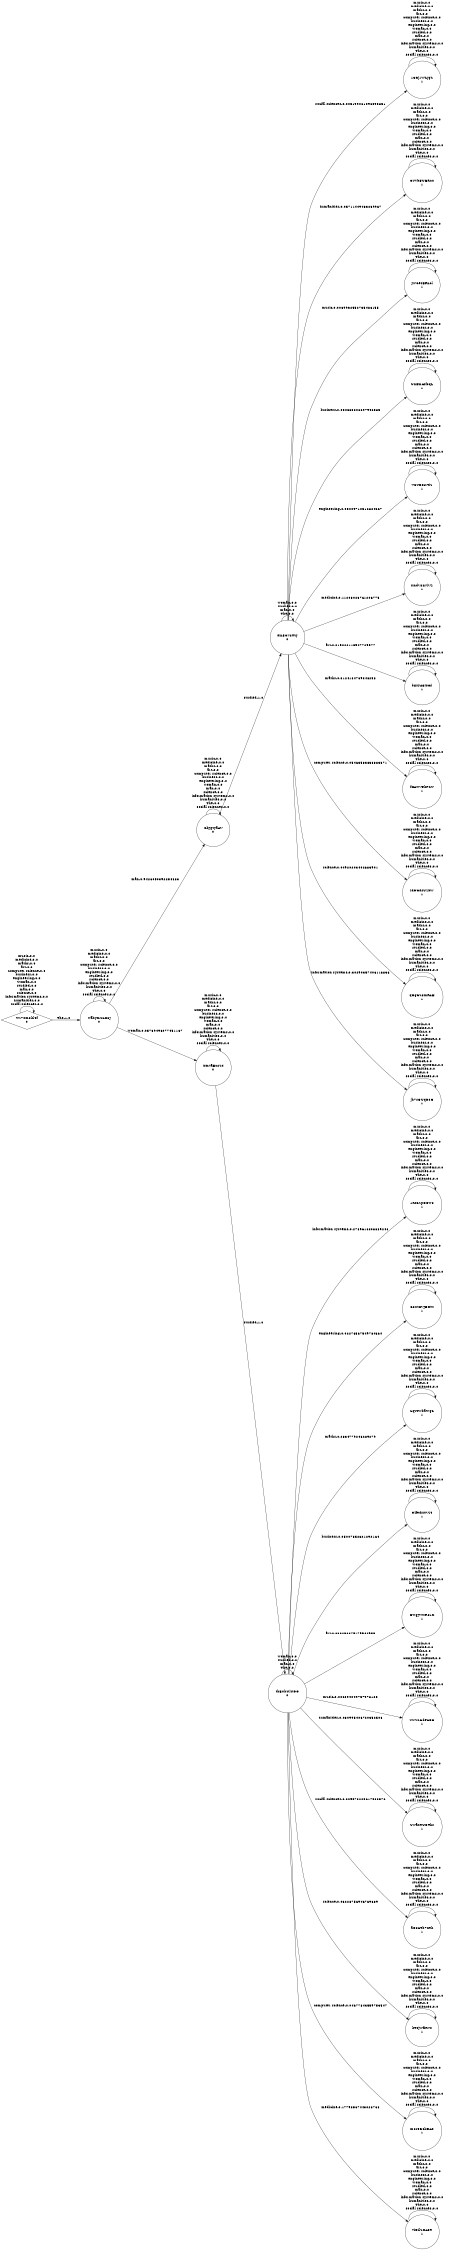 digraph weighted_automaton {
	margin=0 rankdir=LR size=15
	node [shape=circle]
	"13Qj1WLJgS" [label="13Qj1WLJgS
1"]
	"13Qj1WLJgS" -> "13Qj1WLJgS" [label="music-0.0
medicine-0.0
maths-0.0
art-0.0
computer science-0.0
business-0.0
engineering-0.0
woman-0.0
studied-0.0
man-0.0
science-0.0
information systems-0.0
humanities-0.0
The-0.0
social sciences-0.0"]
	"1RIGzpOQw8" [label="1RIGzpOQw8
1"]
	"1RIGzpOQw8" -> "1RIGzpOQw8" [label="music-0.0
medicine-0.0
maths-0.0
art-0.0
computer science-0.0
business-0.0
engineering-0.0
woman-0.0
studied-0.0
man-0.0
science-0.0
information systems-0.0
humanities-0.0
The-0.0
social sciences-0.0"]
	C80tKVJENM [label="C80tKVJENM
1"]
	C80tKVJENM -> C80tKVJENM [label="music-0.0
medicine-0.0
maths-0.0
art-0.0
computer science-0.0
business-0.0
engineering-0.0
woman-0.0
studied-0.0
man-0.0
science-0.0
information systems-0.0
humanities-0.0
The-0.0
social sciences-0.0"]
	CYVbFUBRc0 [label="CYVbFUBRc0
1"]
	CYVbFUBRc0 -> CYVbFUBRc0 [label="music-0.0
medicine-0.0
maths-0.0
art-0.0
computer science-0.0
business-0.0
engineering-0.0
woman-0.0
studied-0.0
man-0.0
science-0.0
information systems-0.0
humanities-0.0
The-0.0
social sciences-0.0"]
	IcbJgtyaAV [label="IcbJgtyaAV
0"]
	IcbJgtyaAV -> IcbJgtyaAV [label="music-0.0
medicine-0.0
maths-0.0
art-0.0
computer science-0.0
business-0.0
engineering-0.0
woman-0.0
man-0.0
science-0.0
information systems-0.0
humanities-0.0
The-0.0
social sciences-0.0"]
	IcbJgtyaAV -> diL5Cv2TYJ [label="studied-1.0"]
	JWC9IERLcl [label="JWC9IERLcl
1"]
	JWC9IERLcl -> JWC9IERLcl [label="music-0.0
medicine-0.0
maths-0.0
art-0.0
computer science-0.0
business-0.0
engineering-0.0
woman-0.0
studied-0.0
man-0.0
science-0.0
information systems-0.0
humanities-0.0
The-0.0
social sciences-0.0"]
	LqYIWbaWg6 [label="LqYIWbaWg6
1"]
	LqYIWbaWg6 -> LqYIWbaWg6 [label="music-0.0
medicine-0.0
maths-0.0
art-0.0
computer science-0.0
business-0.0
engineering-0.0
woman-0.0
studied-0.0
man-0.0
science-0.0
information systems-0.0
humanities-0.0
The-0.0
social sciences-0.0"]
	Nlf9dXYVzT [label="Nlf9dXYVzT
1"]
	Nlf9dXYVzT -> Nlf9dXYVzT [label="music-0.0
medicine-0.0
maths-0.0
art-0.0
computer science-0.0
business-0.0
engineering-0.0
woman-0.0
studied-0.0
man-0.0
science-0.0
information systems-0.0
humanities-0.0
The-0.0
social sciences-0.0"]
	QwgJVMR81X [label="QwgJVMR81X
1"]
	QwgJVMR81X -> QwgJVMR81X [label="music-0.0
medicine-0.0
maths-0.0
art-0.0
computer science-0.0
business-0.0
engineering-0.0
woman-0.0
studied-0.0
man-0.0
science-0.0
information systems-0.0
humanities-0.0
The-0.0
social sciences-0.0"]
	UnFm6IfoqL [label="UnFm6IfoqL
1"]
	UnFm6IfoqL -> UnFm6IfoqL [label="music-0.0
medicine-0.0
maths-0.0
art-0.0
computer science-0.0
business-0.0
engineering-0.0
woman-0.0
studied-0.0
man-0.0
science-0.0
information systems-0.0
humanities-0.0
The-0.0
social sciences-0.0"]
	VCYDsLVtiY [label="VCYDsLVtiY
1"]
	VCYDsLVtiY -> VCYDsLVtiY [label="music-0.0
medicine-0.0
maths-0.0
art-0.0
computer science-0.0
business-0.0
engineering-0.0
woman-0.0
studied-0.0
man-0.0
science-0.0
information systems-0.0
humanities-0.0
The-0.0
social sciences-0.0"]
	Wr70m8kl4f [label="Wr70m8kl4f
0" shape=diamond]
	Wr70m8kl4f -> Wr70m8kl4f [label="music-0.0
medicine-0.0
maths-0.0
art-0.0
computer science-0.0
business-0.0
engineering-0.0
woman-0.0
studied-0.0
man-0.0
science-0.0
information systems-0.0
humanities-0.0
social sciences-0.0"]
	Wr70m8kl4f -> wahymuLK6J [label="The-1.0"]
	XndV2LVjVZ [label="XndV2LVjVZ
1"]
	XndV2LVjVZ -> XndV2LVjVZ [label="music-0.0
medicine-0.0
maths-0.0
art-0.0
computer science-0.0
business-0.0
engineering-0.0
woman-0.0
studied-0.0
man-0.0
science-0.0
information systems-0.0
humanities-0.0
The-0.0
social sciences-0.0"]
	YwZnGdP6EB [label="YwZnGdP6EB
1"]
	YwZnGdP6EB -> YwZnGdP6EB [label="music-0.0
medicine-0.0
maths-0.0
art-0.0
computer science-0.0
business-0.0
engineering-0.0
woman-0.0
studied-0.0
man-0.0
science-0.0
information systems-0.0
humanities-0.0
The-0.0
social sciences-0.0"]
	ZWax9UOThs [label="ZWax9UOThs
1"]
	ZWax9UOThs -> ZWax9UOThs [label="music-0.0
medicine-0.0
maths-0.0
art-0.0
computer science-0.0
business-0.0
engineering-0.0
woman-0.0
studied-0.0
man-0.0
science-0.0
information systems-0.0
humanities-0.0
The-0.0
social sciences-0.0"]
	aO86Tb7n9k [label="aO86Tb7n9k
1"]
	aO86Tb7n9k -> aO86Tb7n9k [label="music-0.0
medicine-0.0
maths-0.0
art-0.0
computer science-0.0
business-0.0
engineering-0.0
woman-0.0
studied-0.0
man-0.0
science-0.0
information systems-0.0
humanities-0.0
The-0.0
social sciences-0.0"]
	bgsyA3Xc3i [label="bgsyA3Xc3i
1"]
	bgsyA3Xc3i -> bgsyA3Xc3i [label="music-0.0
medicine-0.0
maths-0.0
art-0.0
computer science-0.0
business-0.0
engineering-0.0
woman-0.0
studied-0.0
man-0.0
science-0.0
information systems-0.0
humanities-0.0
The-0.0
social sciences-0.0"]
	diL5Cv2TYJ [label="diL5Cv2TYJ
0"]
	diL5Cv2TYJ -> JWC9IERLcl [label="music-0.0069932552735486155"]
	diL5Cv2TYJ -> XndV2LVjVZ [label="medicine-0.11203023761206775"]
	diL5Cv2TYJ -> fKAwVFkPnw [label="maths-0.3124184769348258"]
	diL5Cv2TYJ -> bgsyA3Xc3i [label="art-0.019022115947729977"]
	diL5Cv2TYJ -> idNCdsUzbW [label="computer science-0.05463583838883371"]
	diL5Cv2TYJ -> UnFm6IfoqL [label="business-0.030383806697946585"]
	diL5Cv2TYJ -> VCYDsLVtiY [label="engineering-0.05009710512824667"]
	diL5Cv2TYJ -> diL5Cv2TYJ [label="woman-0.0
studied-0.0
man-0.0
The-0.0"]
	diL5Cv2TYJ -> qQgGu8mPAH [label="science-0.04920203402683901"]
	diL5Cv2TYJ -> jh7sQUqDsQ [label="information systems-0.30290357406116836"]
	diL5Cv2TYJ -> CYVbFUBRc0 [label="humanities-0.05711449483239967"]
	diL5Cv2TYJ -> "13Qj1WLJgS" [label="social sciences-0.005199061096393851"]
	fKAwVFkPnw [label="fKAwVFkPnw
1"]
	fKAwVFkPnw -> fKAwVFkPnw [label="music-0.0
medicine-0.0
maths-0.0
art-0.0
computer science-0.0
business-0.0
engineering-0.0
woman-0.0
studied-0.0
man-0.0
science-0.0
information systems-0.0
humanities-0.0
The-0.0
social sciences-0.0"]
	idNCdsUzbW [label="idNCdsUzbW
1"]
	idNCdsUzbW -> idNCdsUzbW [label="music-0.0
medicine-0.0
maths-0.0
art-0.0
computer science-0.0
business-0.0
engineering-0.0
woman-0.0
studied-0.0
man-0.0
science-0.0
information systems-0.0
humanities-0.0
The-0.0
social sciences-0.0"]
	jh7sQUqDsQ [label="jh7sQUqDsQ
1"]
	jh7sQUqDsQ -> jh7sQUqDsQ [label="music-0.0
medicine-0.0
maths-0.0
art-0.0
computer science-0.0
business-0.0
engineering-0.0
woman-0.0
studied-0.0
man-0.0
science-0.0
information systems-0.0
humanities-0.0
The-0.0
social sciences-0.0"]
	kTojWfiRVo [label="kTojWfiRVo
1"]
	kTojWfiRVo -> kTojWfiRVo [label="music-0.0
medicine-0.0
maths-0.0
art-0.0
computer science-0.0
business-0.0
engineering-0.0
woman-0.0
studied-0.0
man-0.0
science-0.0
information systems-0.0
humanities-0.0
The-0.0
social sciences-0.0"]
	m2r5B6kDAo [label="m2r5B6kDAo
1"]
	m2r5B6kDAo -> m2r5B6kDAo [label="music-0.0
medicine-0.0
maths-0.0
art-0.0
computer science-0.0
business-0.0
engineering-0.0
woman-0.0
studied-0.0
man-0.0
science-0.0
information systems-0.0
humanities-0.0
The-0.0
social sciences-0.0"]
	qQgGu8mPAH [label="qQgGu8mPAH
1"]
	qQgGu8mPAH -> qQgGu8mPAH [label="music-0.0
medicine-0.0
maths-0.0
art-0.0
computer science-0.0
business-0.0
engineering-0.0
woman-0.0
studied-0.0
man-0.0
science-0.0
information systems-0.0
humanities-0.0
The-0.0
social sciences-0.0"]
	thB0hUjUDO [label="thB0hUjUDO
0"]
	thB0hUjUDO -> YwZnGdP6EB [label="music-0.006894049757978123"]
	thB0hUjUDO -> viDilZOA39 [label="medicine-0.17793567443028768"]
	thB0hUjUDO -> LqYIWbaWg6 [label="maths-0.2834779246289279"]
	thB0hUjUDO -> QwgJVMR81X [label="art-0.030256879179944955"]
	thB0hUjUDO -> m2r5B6kDAo [label="computer science-0.04677843559753547"]
	thB0hUjUDO -> Nlf9dXYVzT [label="business-0.05007352821292164"]
	thB0hUjUDO -> C80tKVJENM [label="engineering-0.02276567549784664"]
	thB0hUjUDO -> thB0hUjUDO [label="woman-0.0
studied-0.0
man-0.0
The-0.0"]
	thB0hUjUDO -> kTojWfiRVo [label="science-0.06228756946769689"]
	thB0hUjUDO -> "1RIGzpOQw8" [label="information systems-0.2789616308889246"]
	thB0hUjUDO -> ZWax9UOThs [label="humanities-0.030995406720352506"]
	thB0hUjUDO -> aO86Tb7n9k [label="social sciences-0.009573225617583576"]
	tsmtaEc2u4 [label="tsmtaEc2u4
0"]
	tsmtaEc2u4 -> tsmtaEc2u4 [label="music-0.0
medicine-0.0
maths-0.0
art-0.0
computer science-0.0
business-0.0
engineering-0.0
woman-0.0
man-0.0
science-0.0
information systems-0.0
humanities-0.0
The-0.0
social sciences-0.0"]
	tsmtaEc2u4 -> thB0hUjUDO [label="studied-1.0"]
	viDilZOA39 [label="viDilZOA39
1"]
	viDilZOA39 -> viDilZOA39 [label="music-0.0
medicine-0.0
maths-0.0
art-0.0
computer science-0.0
business-0.0
engineering-0.0
woman-0.0
studied-0.0
man-0.0
science-0.0
information systems-0.0
humanities-0.0
The-0.0
social sciences-0.0"]
	wahymuLK6J [label="wahymuLK6J
0"]
	wahymuLK6J -> wahymuLK6J [label="music-0.0
medicine-0.0
maths-0.0
art-0.0
computer science-0.0
business-0.0
engineering-0.0
studied-0.0
science-0.0
information systems-0.0
humanities-0.0
The-0.0
social sciences-0.0"]
	wahymuLK6J -> tsmtaEc2u4 [label="woman-0.05739496077451167"]
	wahymuLK6J -> IcbJgtyaAV [label="man-0.9426050392254883"]
}
